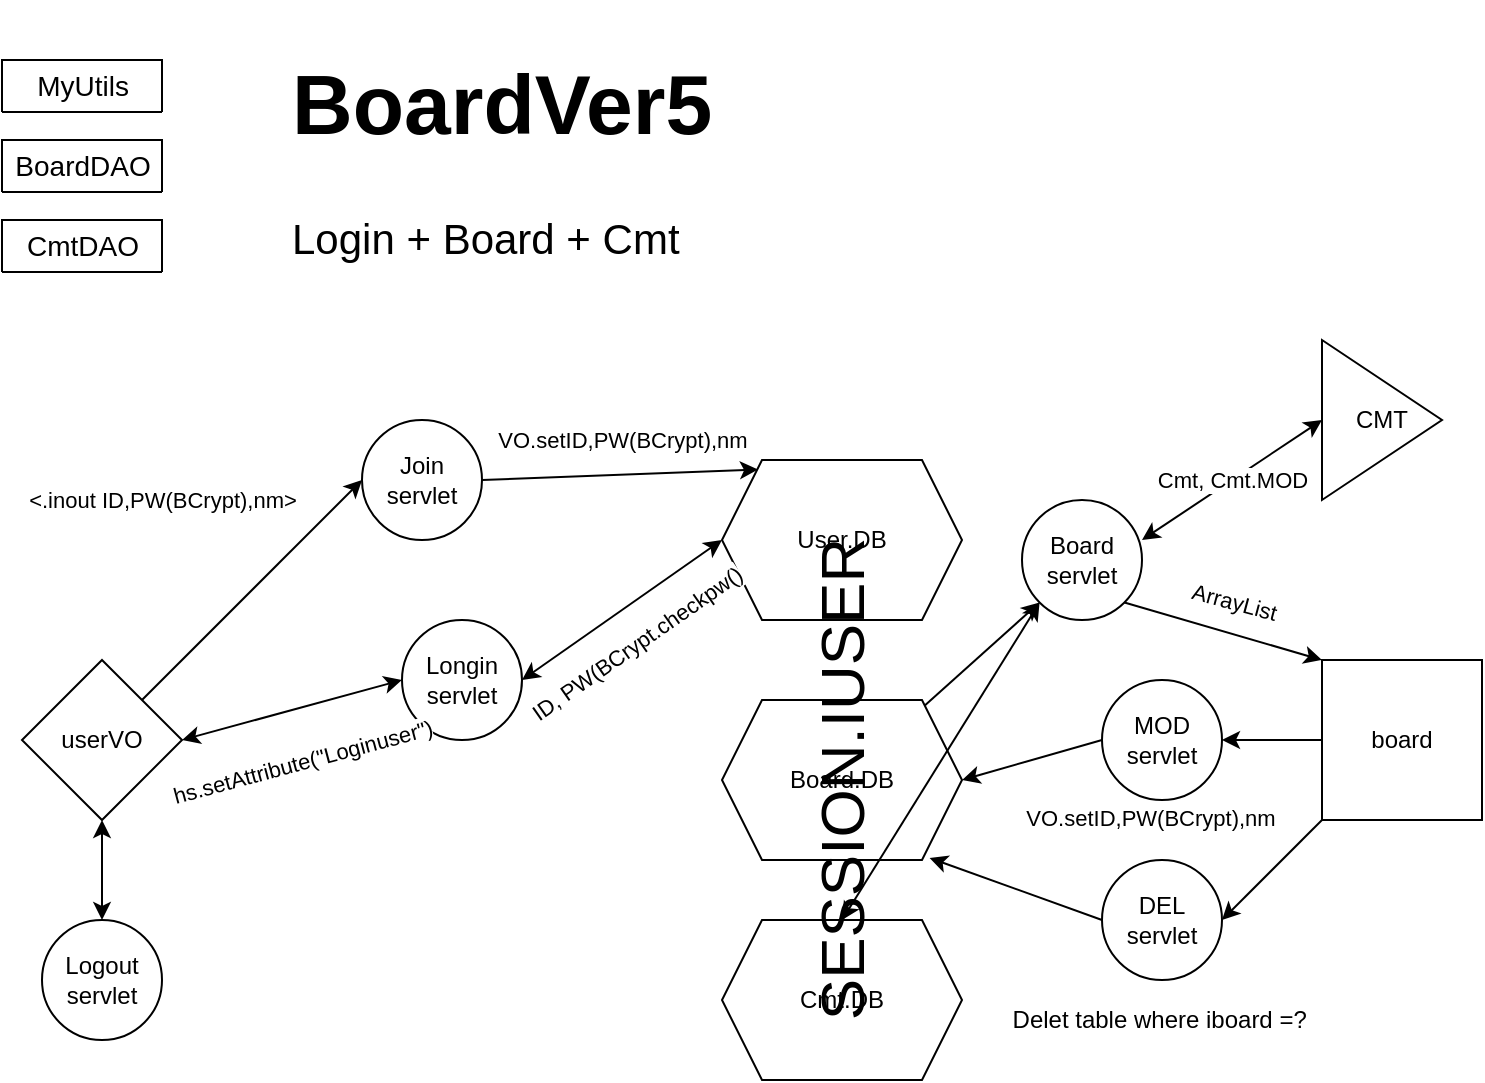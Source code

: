<mxfile version="14.6.13" type="github" pages="2">
  <diagram id="HT_so26xPr5uc5SyStNZ" name="Page-1">
    <mxGraphModel dx="857" dy="1561" grid="1" gridSize="10" guides="1" tooltips="1" connect="1" arrows="1" fold="1" page="1" pageScale="1" pageWidth="1600" pageHeight="900" math="0" shadow="0">
      <root>
        <mxCell id="0" />
        <mxCell id="1" parent="0" />
        <mxCell id="uh_dUDV7xCnsIEdqAogF-1" value="board" style="whiteSpace=wrap;html=1;aspect=fixed;" vertex="1" parent="1">
          <mxGeometry x="770" y="320" width="80" height="80" as="geometry" />
        </mxCell>
        <mxCell id="uh_dUDV7xCnsIEdqAogF-4" value="userVO" style="rhombus;whiteSpace=wrap;html=1;rounded=0;sketch=0;" vertex="1" parent="1">
          <mxGeometry x="120" y="320" width="80" height="80" as="geometry" />
        </mxCell>
        <mxCell id="uh_dUDV7xCnsIEdqAogF-5" value="Board&lt;br&gt;servlet" style="ellipse;whiteSpace=wrap;html=1;aspect=fixed;rounded=0;sketch=0;" vertex="1" parent="1">
          <mxGeometry x="620" y="240" width="60" height="60" as="geometry" />
        </mxCell>
        <mxCell id="uh_dUDV7xCnsIEdqAogF-6" value="MOD&lt;br&gt;servlet" style="ellipse;whiteSpace=wrap;html=1;aspect=fixed;rounded=0;sketch=0;" vertex="1" parent="1">
          <mxGeometry x="660" y="330" width="60" height="60" as="geometry" />
        </mxCell>
        <mxCell id="uh_dUDV7xCnsIEdqAogF-7" value="DEL&lt;br&gt;servlet" style="ellipse;whiteSpace=wrap;html=1;aspect=fixed;rounded=0;sketch=0;" vertex="1" parent="1">
          <mxGeometry x="660" y="420" width="60" height="60" as="geometry" />
        </mxCell>
        <mxCell id="uh_dUDV7xCnsIEdqAogF-9" value="Longin&lt;br&gt;servlet" style="ellipse;whiteSpace=wrap;html=1;aspect=fixed;rounded=0;sketch=0;" vertex="1" parent="1">
          <mxGeometry x="310" y="300" width="60" height="60" as="geometry" />
        </mxCell>
        <mxCell id="uh_dUDV7xCnsIEdqAogF-10" value="Logout&lt;br&gt;servlet" style="ellipse;whiteSpace=wrap;html=1;aspect=fixed;rounded=0;sketch=0;" vertex="1" parent="1">
          <mxGeometry x="130" y="450" width="60" height="60" as="geometry" />
        </mxCell>
        <mxCell id="uh_dUDV7xCnsIEdqAogF-11" value="Join&lt;br&gt;servlet" style="ellipse;whiteSpace=wrap;html=1;aspect=fixed;rounded=0;sketch=0;" vertex="1" parent="1">
          <mxGeometry x="290" y="200" width="60" height="60" as="geometry" />
        </mxCell>
        <mxCell id="uh_dUDV7xCnsIEdqAogF-12" value="User.DB" style="shape=hexagon;perimeter=hexagonPerimeter2;whiteSpace=wrap;html=1;fixedSize=1;rounded=0;sketch=0;" vertex="1" parent="1">
          <mxGeometry x="470" y="220" width="120" height="80" as="geometry" />
        </mxCell>
        <mxCell id="uh_dUDV7xCnsIEdqAogF-15" value="" style="endArrow=classic;startArrow=classic;html=1;entryX=0;entryY=0.5;entryDx=0;entryDy=0;exitX=1;exitY=0.5;exitDx=0;exitDy=0;" edge="1" parent="1" source="uh_dUDV7xCnsIEdqAogF-9" target="uh_dUDV7xCnsIEdqAogF-12">
          <mxGeometry width="50" height="50" relative="1" as="geometry">
            <mxPoint x="450" y="360" as="sourcePoint" />
            <mxPoint x="500" y="310" as="targetPoint" />
          </mxGeometry>
        </mxCell>
        <mxCell id="uh_dUDV7xCnsIEdqAogF-16" value="ID, PW(BCrypt.checkpw()" style="edgeLabel;html=1;align=center;verticalAlign=middle;resizable=0;points=[];rotation=-35;" vertex="1" connectable="0" parent="uh_dUDV7xCnsIEdqAogF-15">
          <mxGeometry x="-0.174" y="3" relative="1" as="geometry">
            <mxPoint x="17" y="13" as="offset" />
          </mxGeometry>
        </mxCell>
        <mxCell id="uh_dUDV7xCnsIEdqAogF-20" value="hs.setAttribute(&quot;Loginuser&quot;)" style="edgeLabel;html=1;align=center;verticalAlign=middle;resizable=0;points=[];rotation=-15;" vertex="1" connectable="0" parent="uh_dUDV7xCnsIEdqAogF-15">
          <mxGeometry x="-0.174" y="3" relative="1" as="geometry">
            <mxPoint x="-150" y="72" as="offset" />
          </mxGeometry>
        </mxCell>
        <mxCell id="uh_dUDV7xCnsIEdqAogF-18" value="" style="endArrow=classic;startArrow=classic;html=1;entryX=0;entryY=0.5;entryDx=0;entryDy=0;exitX=1;exitY=0.5;exitDx=0;exitDy=0;" edge="1" parent="1" source="uh_dUDV7xCnsIEdqAogF-4" target="uh_dUDV7xCnsIEdqAogF-9">
          <mxGeometry width="50" height="50" relative="1" as="geometry">
            <mxPoint x="270" y="350" as="sourcePoint" />
            <mxPoint x="620" y="410" as="targetPoint" />
          </mxGeometry>
        </mxCell>
        <mxCell id="uh_dUDV7xCnsIEdqAogF-21" value="" style="endArrow=classic;html=1;entryX=0;entryY=0.5;entryDx=0;entryDy=0;exitX=1;exitY=0;exitDx=0;exitDy=0;" edge="1" parent="1" source="uh_dUDV7xCnsIEdqAogF-4" target="uh_dUDV7xCnsIEdqAogF-11">
          <mxGeometry width="50" height="50" relative="1" as="geometry">
            <mxPoint x="390" y="460" as="sourcePoint" />
            <mxPoint x="440" y="410" as="targetPoint" />
          </mxGeometry>
        </mxCell>
        <mxCell id="uh_dUDV7xCnsIEdqAogF-24" value="&amp;lt;.inout ID,PW(BCrypt),nm&amp;gt;" style="edgeLabel;html=1;align=center;verticalAlign=middle;resizable=0;points=[];rotation=0;" vertex="1" connectable="0" parent="uh_dUDV7xCnsIEdqAogF-21">
          <mxGeometry x="-0.117" y="1" relative="1" as="geometry">
            <mxPoint x="-38" y="-51" as="offset" />
          </mxGeometry>
        </mxCell>
        <mxCell id="uh_dUDV7xCnsIEdqAogF-25" value="" style="endArrow=classic;startArrow=classic;html=1;exitX=0.5;exitY=0;exitDx=0;exitDy=0;" edge="1" parent="1" source="uh_dUDV7xCnsIEdqAogF-10">
          <mxGeometry width="50" height="50" relative="1" as="geometry">
            <mxPoint x="390" y="460" as="sourcePoint" />
            <mxPoint x="160" y="400" as="targetPoint" />
          </mxGeometry>
        </mxCell>
        <mxCell id="uh_dUDV7xCnsIEdqAogF-26" value="" style="endArrow=classic;html=1;entryX=0.15;entryY=0.06;entryDx=0;entryDy=0;entryPerimeter=0;exitX=1;exitY=0.5;exitDx=0;exitDy=0;" edge="1" parent="1" source="uh_dUDV7xCnsIEdqAogF-11" target="uh_dUDV7xCnsIEdqAogF-12">
          <mxGeometry width="50" height="50" relative="1" as="geometry">
            <mxPoint x="390" y="460" as="sourcePoint" />
            <mxPoint x="440" y="410" as="targetPoint" />
          </mxGeometry>
        </mxCell>
        <mxCell id="uh_dUDV7xCnsIEdqAogF-28" value="VO.setID,PW(BCrypt),nm" style="edgeLabel;html=1;align=center;verticalAlign=middle;resizable=0;points=[];rotation=0;" vertex="1" connectable="0" parent="uh_dUDV7xCnsIEdqAogF-26">
          <mxGeometry x="0.529" y="1" relative="1" as="geometry">
            <mxPoint x="-36" y="-15" as="offset" />
          </mxGeometry>
        </mxCell>
        <mxCell id="uh_dUDV7xCnsIEdqAogF-29" value="" style="endArrow=classic;html=1;entryX=0;entryY=1;entryDx=0;entryDy=0;" edge="1" parent="1" source="uh_dUDV7xCnsIEdqAogF-39" target="uh_dUDV7xCnsIEdqAogF-5">
          <mxGeometry width="50" height="50" relative="1" as="geometry">
            <mxPoint x="710" y="460" as="sourcePoint" />
            <mxPoint x="760" y="410" as="targetPoint" />
          </mxGeometry>
        </mxCell>
        <mxCell id="uh_dUDV7xCnsIEdqAogF-30" value="" style="endArrow=classic;html=1;entryX=0;entryY=0;entryDx=0;entryDy=0;exitX=1;exitY=1;exitDx=0;exitDy=0;" edge="1" parent="1" source="uh_dUDV7xCnsIEdqAogF-5" target="uh_dUDV7xCnsIEdqAogF-1">
          <mxGeometry width="50" height="50" relative="1" as="geometry">
            <mxPoint x="710" y="460" as="sourcePoint" />
            <mxPoint x="760" y="410" as="targetPoint" />
          </mxGeometry>
        </mxCell>
        <mxCell id="uh_dUDV7xCnsIEdqAogF-31" value="ArrayList" style="edgeLabel;html=1;align=center;verticalAlign=middle;resizable=0;points=[];rotation=15;" vertex="1" connectable="0" parent="uh_dUDV7xCnsIEdqAogF-30">
          <mxGeometry x="0.534" relative="1" as="geometry">
            <mxPoint x="-21" y="-23" as="offset" />
          </mxGeometry>
        </mxCell>
        <mxCell id="uh_dUDV7xCnsIEdqAogF-32" value="" style="endArrow=classic;html=1;entryX=1;entryY=0.5;entryDx=0;entryDy=0;exitX=0;exitY=0.5;exitDx=0;exitDy=0;" edge="1" parent="1" source="uh_dUDV7xCnsIEdqAogF-1" target="uh_dUDV7xCnsIEdqAogF-6">
          <mxGeometry width="50" height="50" relative="1" as="geometry">
            <mxPoint x="710" y="460" as="sourcePoint" />
            <mxPoint x="760" y="410" as="targetPoint" />
          </mxGeometry>
        </mxCell>
        <mxCell id="uh_dUDV7xCnsIEdqAogF-33" value="" style="endArrow=classic;html=1;entryX=1;entryY=0.5;entryDx=0;entryDy=0;exitX=0;exitY=0.5;exitDx=0;exitDy=0;" edge="1" parent="1" source="uh_dUDV7xCnsIEdqAogF-6" target="uh_dUDV7xCnsIEdqAogF-39">
          <mxGeometry width="50" height="50" relative="1" as="geometry">
            <mxPoint x="710" y="460" as="sourcePoint" />
            <mxPoint x="760" y="410" as="targetPoint" />
          </mxGeometry>
        </mxCell>
        <mxCell id="uh_dUDV7xCnsIEdqAogF-35" value="VO.setID,PW(BCrypt),nm" style="edgeLabel;html=1;align=center;verticalAlign=middle;resizable=0;points=[];rotation=0;" vertex="1" connectable="0" parent="1">
          <mxGeometry x="680.004" y="399.998" as="geometry">
            <mxPoint x="3.864" y="-1.035" as="offset" />
          </mxGeometry>
        </mxCell>
        <mxCell id="uh_dUDV7xCnsIEdqAogF-36" value="" style="endArrow=classic;html=1;entryX=0.865;entryY=0.987;entryDx=0;entryDy=0;entryPerimeter=0;exitX=0;exitY=0.5;exitDx=0;exitDy=0;" edge="1" parent="1" source="uh_dUDV7xCnsIEdqAogF-7" target="uh_dUDV7xCnsIEdqAogF-39">
          <mxGeometry width="50" height="50" relative="1" as="geometry">
            <mxPoint x="710" y="460" as="sourcePoint" />
            <mxPoint x="760" y="410" as="targetPoint" />
          </mxGeometry>
        </mxCell>
        <mxCell id="uh_dUDV7xCnsIEdqAogF-37" value="" style="endArrow=classic;html=1;entryX=1;entryY=0.5;entryDx=0;entryDy=0;exitX=0;exitY=1;exitDx=0;exitDy=0;" edge="1" parent="1" source="uh_dUDV7xCnsIEdqAogF-1" target="uh_dUDV7xCnsIEdqAogF-7">
          <mxGeometry width="50" height="50" relative="1" as="geometry">
            <mxPoint x="770" y="500" as="sourcePoint" />
            <mxPoint x="900" y="500" as="targetPoint" />
          </mxGeometry>
        </mxCell>
        <mxCell id="uh_dUDV7xCnsIEdqAogF-38" value="Delet table where iboard =?&amp;nbsp;" style="text;html=1;align=center;verticalAlign=middle;resizable=0;points=[];autosize=1;strokeColor=none;" vertex="1" parent="1">
          <mxGeometry x="605" y="490" width="170" height="20" as="geometry" />
        </mxCell>
        <mxCell id="uh_dUDV7xCnsIEdqAogF-39" value="Board.DB" style="shape=hexagon;perimeter=hexagonPerimeter2;whiteSpace=wrap;html=1;fixedSize=1;rounded=0;sketch=0;" vertex="1" parent="1">
          <mxGeometry x="470" y="340" width="120" height="80" as="geometry" />
        </mxCell>
        <mxCell id="uh_dUDV7xCnsIEdqAogF-40" value="Cmt.DB" style="shape=hexagon;perimeter=hexagonPerimeter2;whiteSpace=wrap;html=1;fixedSize=1;rounded=0;sketch=0;" vertex="1" parent="1">
          <mxGeometry x="470" y="450" width="120" height="80" as="geometry" />
        </mxCell>
        <mxCell id="uh_dUDV7xCnsIEdqAogF-52" value="CMT" style="triangle;whiteSpace=wrap;html=1;rounded=0;sketch=0;" vertex="1" parent="1">
          <mxGeometry x="770" y="160" width="60" height="80" as="geometry" />
        </mxCell>
        <mxCell id="uh_dUDV7xCnsIEdqAogF-53" value="Cmt, Cmt.MOD" style="endArrow=classic;startArrow=classic;html=1;entryX=0;entryY=0.5;entryDx=0;entryDy=0;" edge="1" parent="1" target="uh_dUDV7xCnsIEdqAogF-52">
          <mxGeometry width="50" height="50" relative="1" as="geometry">
            <mxPoint x="680" y="260" as="sourcePoint" />
            <mxPoint x="560" y="320" as="targetPoint" />
          </mxGeometry>
        </mxCell>
        <mxCell id="uh_dUDV7xCnsIEdqAogF-54" value="" style="endArrow=classic;startArrow=classic;html=1;entryX=0;entryY=1;entryDx=0;entryDy=0;" edge="1" parent="1" target="uh_dUDV7xCnsIEdqAogF-5">
          <mxGeometry width="50" height="50" relative="1" as="geometry">
            <mxPoint x="530" y="450" as="sourcePoint" />
            <mxPoint x="560" y="320" as="targetPoint" />
          </mxGeometry>
        </mxCell>
        <mxCell id="uh_dUDV7xCnsIEdqAogF-55" value="&lt;font style=&quot;font-size: 31px&quot;&gt;SESSION.IUSER&lt;/font&gt;" style="text;html=1;align=center;verticalAlign=middle;resizable=0;points=[];autosize=1;strokeColor=none;rotation=-90;fontSize=21;" vertex="1" parent="1">
          <mxGeometry x="400" y="365" width="260" height="30" as="geometry" />
        </mxCell>
        <mxCell id="uh_dUDV7xCnsIEdqAogF-87" value="MyUtils" style="swimlane;fontStyle=0;childLayout=stackLayout;horizontal=1;startSize=26;horizontalStack=0;resizeParent=1;resizeParentMax=0;resizeLast=0;collapsible=1;marginBottom=0;align=center;fontSize=14;rounded=0;sketch=0;html=1;" vertex="1" collapsed="1" parent="1">
          <mxGeometry x="110" y="20" width="80" height="26" as="geometry">
            <mxRectangle x="110" y="20" width="220" height="140" as="alternateBounds" />
          </mxGeometry>
        </mxCell>
        <mxCell id="uh_dUDV7xCnsIEdqAogF-88" value="stringToInt" style="text;strokeColor=none;fillColor=none;spacingLeft=4;spacingRight=4;overflow=hidden;rotatable=0;points=[[0,0.5],[1,0.5]];portConstraint=eastwest;fontSize=12;" vertex="1" parent="uh_dUDV7xCnsIEdqAogF-87">
          <mxGeometry y="26" width="80" height="30" as="geometry" />
        </mxCell>
        <mxCell id="uh_dUDV7xCnsIEdqAogF-89" value="OpenJSP" style="text;strokeColor=none;fillColor=none;spacingLeft=4;spacingRight=4;overflow=hidden;rotatable=0;points=[[0,0.5],[1,0.5]];portConstraint=eastwest;fontSize=12;" vertex="1" parent="uh_dUDV7xCnsIEdqAogF-87">
          <mxGeometry y="56" width="80" height="30" as="geometry" />
        </mxCell>
        <mxCell id="uh_dUDV7xCnsIEdqAogF-90" value="GetLoginUser&#xa;&#xa;GetLoginUserPK&#xa;&#xa;&#xa;" style="text;strokeColor=none;fillColor=none;spacingLeft=4;spacingRight=4;overflow=hidden;rotatable=0;points=[[0,0.5],[1,0.5]];portConstraint=eastwest;fontSize=12;" vertex="1" parent="uh_dUDV7xCnsIEdqAogF-87">
          <mxGeometry y="86" width="80" height="54" as="geometry" />
        </mxCell>
        <mxCell id="uh_dUDV7xCnsIEdqAogF-93" value="CmtDAO" style="swimlane;fontStyle=0;childLayout=stackLayout;horizontal=1;startSize=26;horizontalStack=0;resizeParent=1;resizeParentMax=0;resizeLast=0;collapsible=1;marginBottom=0;align=center;fontSize=14;rounded=0;sketch=0;html=1;" vertex="1" collapsed="1" parent="1">
          <mxGeometry x="110" y="100" width="80" height="26" as="geometry">
            <mxRectangle x="350" y="21" width="220" height="56" as="alternateBounds" />
          </mxGeometry>
        </mxCell>
        <mxCell id="uh_dUDV7xCnsIEdqAogF-94" value="CRUD" style="text;strokeColor=none;fillColor=none;spacingLeft=4;spacingRight=4;overflow=hidden;rotatable=0;points=[[0,0.5],[1,0.5]];portConstraint=eastwest;fontSize=12;" vertex="1" parent="uh_dUDV7xCnsIEdqAogF-93">
          <mxGeometry y="26" width="80" height="30" as="geometry" />
        </mxCell>
        <mxCell id="uh_dUDV7xCnsIEdqAogF-97" value="BoardDAO" style="swimlane;fontStyle=0;childLayout=stackLayout;horizontal=1;startSize=26;horizontalStack=0;resizeParent=1;resizeParentMax=0;resizeLast=0;collapsible=1;marginBottom=0;align=center;fontSize=14;rounded=0;sketch=0;html=1;" vertex="1" collapsed="1" parent="1">
          <mxGeometry x="110" y="60" width="80" height="26" as="geometry">
            <mxRectangle x="600" y="22" width="220" height="56" as="alternateBounds" />
          </mxGeometry>
        </mxCell>
        <mxCell id="uh_dUDV7xCnsIEdqAogF-98" value="CRUD" style="text;strokeColor=none;fillColor=none;spacingLeft=4;spacingRight=4;overflow=hidden;rotatable=0;points=[[0,0.5],[1,0.5]];portConstraint=eastwest;fontSize=12;" vertex="1" parent="uh_dUDV7xCnsIEdqAogF-97">
          <mxGeometry y="26" width="80" height="30" as="geometry" />
        </mxCell>
        <mxCell id="uh_dUDV7xCnsIEdqAogF-102" value="&lt;h1&gt;BoardVer5&lt;/h1&gt;&lt;p&gt;Login + Board + Cmt&lt;/p&gt;" style="text;html=1;strokeColor=none;fillColor=none;spacing=5;spacingTop=-20;whiteSpace=wrap;overflow=hidden;rounded=0;sketch=0;fontSize=21;startSize=30;" vertex="1" parent="1">
          <mxGeometry x="250" width="250" height="130" as="geometry" />
        </mxCell>
      </root>
    </mxGraphModel>
  </diagram>
  <diagram id="wY1WjU_qTL7yxQ66-AiM" name="Page-2">
    <mxGraphModel dx="1028" dy="793" grid="1" gridSize="10" guides="1" tooltips="1" connect="1" arrows="1" fold="1" page="1" pageScale="1" pageWidth="1600" pageHeight="900" math="0" shadow="0">
      <root>
        <mxCell id="ivSlNq0hijxADKezFqhq-0" />
        <mxCell id="ivSlNq0hijxADKezFqhq-1" parent="ivSlNq0hijxADKezFqhq-0" />
        <mxCell id="ivSlNq0hijxADKezFqhq-2" value="&lt;mxlibrary&gt;[]&lt;/mxlibrary&gt;" style="text;whiteSpace=wrap;html=1;fontSize=21;" vertex="1" parent="ivSlNq0hijxADKezFqhq-1">
          <mxGeometry x="40" y="40" width="40" height="40" as="geometry" />
        </mxCell>
      </root>
    </mxGraphModel>
  </diagram>
</mxfile>
